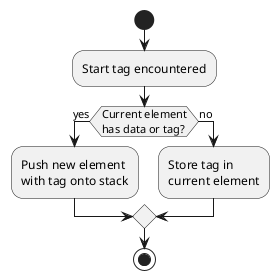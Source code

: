 @startuml Start Tag
start

:Start tag encountered;

if (Current element\nhas data or tag?) then (yes)
	:Push new element
	with tag onto stack;
else (no)
	:Store tag in
	current element;
endif

stop
@enduml